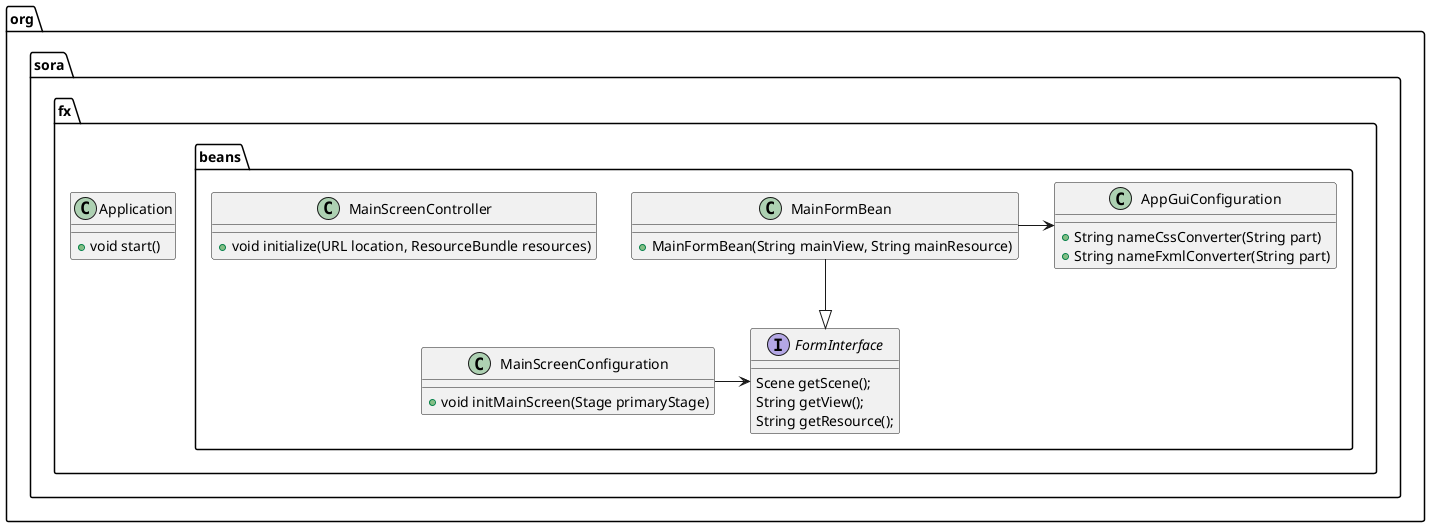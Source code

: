 @startuml

package org.sora.fx {
 class Application {
  +void start()
 }
}

package org.sora.fx.beans {
 class AppGuiConfiguration {
  +String nameCssConverter(String part)
  +String nameFxmlConverter(String part)
 }

 interface FormInterface {
  Scene getScene();
  String getView();
  String getResource();
 }

 class MainFormBean {
  +MainFormBean(String mainView, String mainResource)
 }

 class MainScreenController {
  +void initialize(URL location, ResourceBundle resources)
 }

 class MainScreenConfiguration {
  +void initMainScreen(Stage primaryStage)
 }
}

MainFormBean -down-|> FormInterface

MainFormBean -> AppGuiConfiguration

MainScreenConfiguration -> FormInterface

@enduml